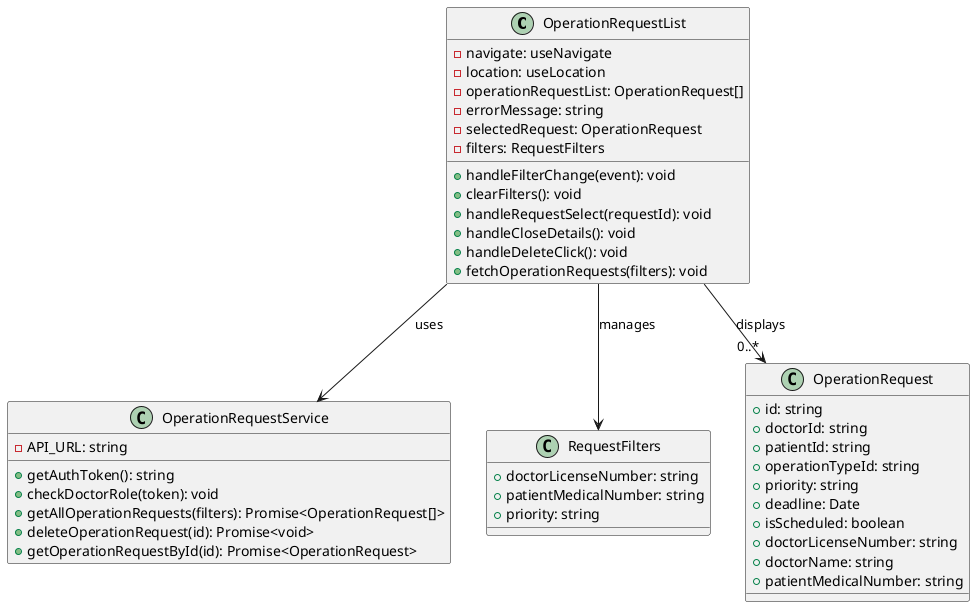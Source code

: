 @startuml Operation Request List UI Class Diagram

class OperationRequestList {
  - navigate: useNavigate
  - location: useLocation
  - operationRequestList: OperationRequest[]
  - errorMessage: string
  - selectedRequest: OperationRequest
  - filters: RequestFilters
  + handleFilterChange(event): void
  + clearFilters(): void
  + handleRequestSelect(requestId): void
  + handleCloseDetails(): void
  + handleDeleteClick(): void
  + fetchOperationRequests(filters): void
}

class OperationRequestService {
  - API_URL: string
  + getAuthToken(): string
  + checkDoctorRole(token): void
  + getAllOperationRequests(filters): Promise<OperationRequest[]>
  + deleteOperationRequest(id): Promise<void>
  + getOperationRequestById(id): Promise<OperationRequest>
}

class RequestFilters {
  + doctorLicenseNumber: string
  + patientMedicalNumber: string
  + priority: string
}

class OperationRequest {
  + id: string
  + doctorId: string
  + patientId: string
  + operationTypeId: string
  + priority: string
  + deadline: Date
  + isScheduled: boolean
  + doctorLicenseNumber: string
  + doctorName: string
  + patientMedicalNumber: string
}

OperationRequestList --> OperationRequestService: uses
OperationRequestList --> RequestFilters: manages
OperationRequestList --> "0..*" OperationRequest: displays

@enduml